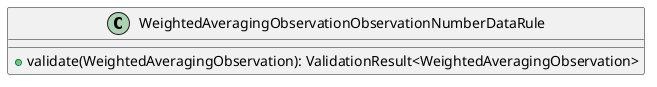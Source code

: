 @startuml

    class WeightedAveragingObservationObservationNumberDataRule [[WeightedAveragingObservationObservationNumberDataRule.html]] {
        +validate(WeightedAveragingObservation): ValidationResult<WeightedAveragingObservation>
    }

@enduml
